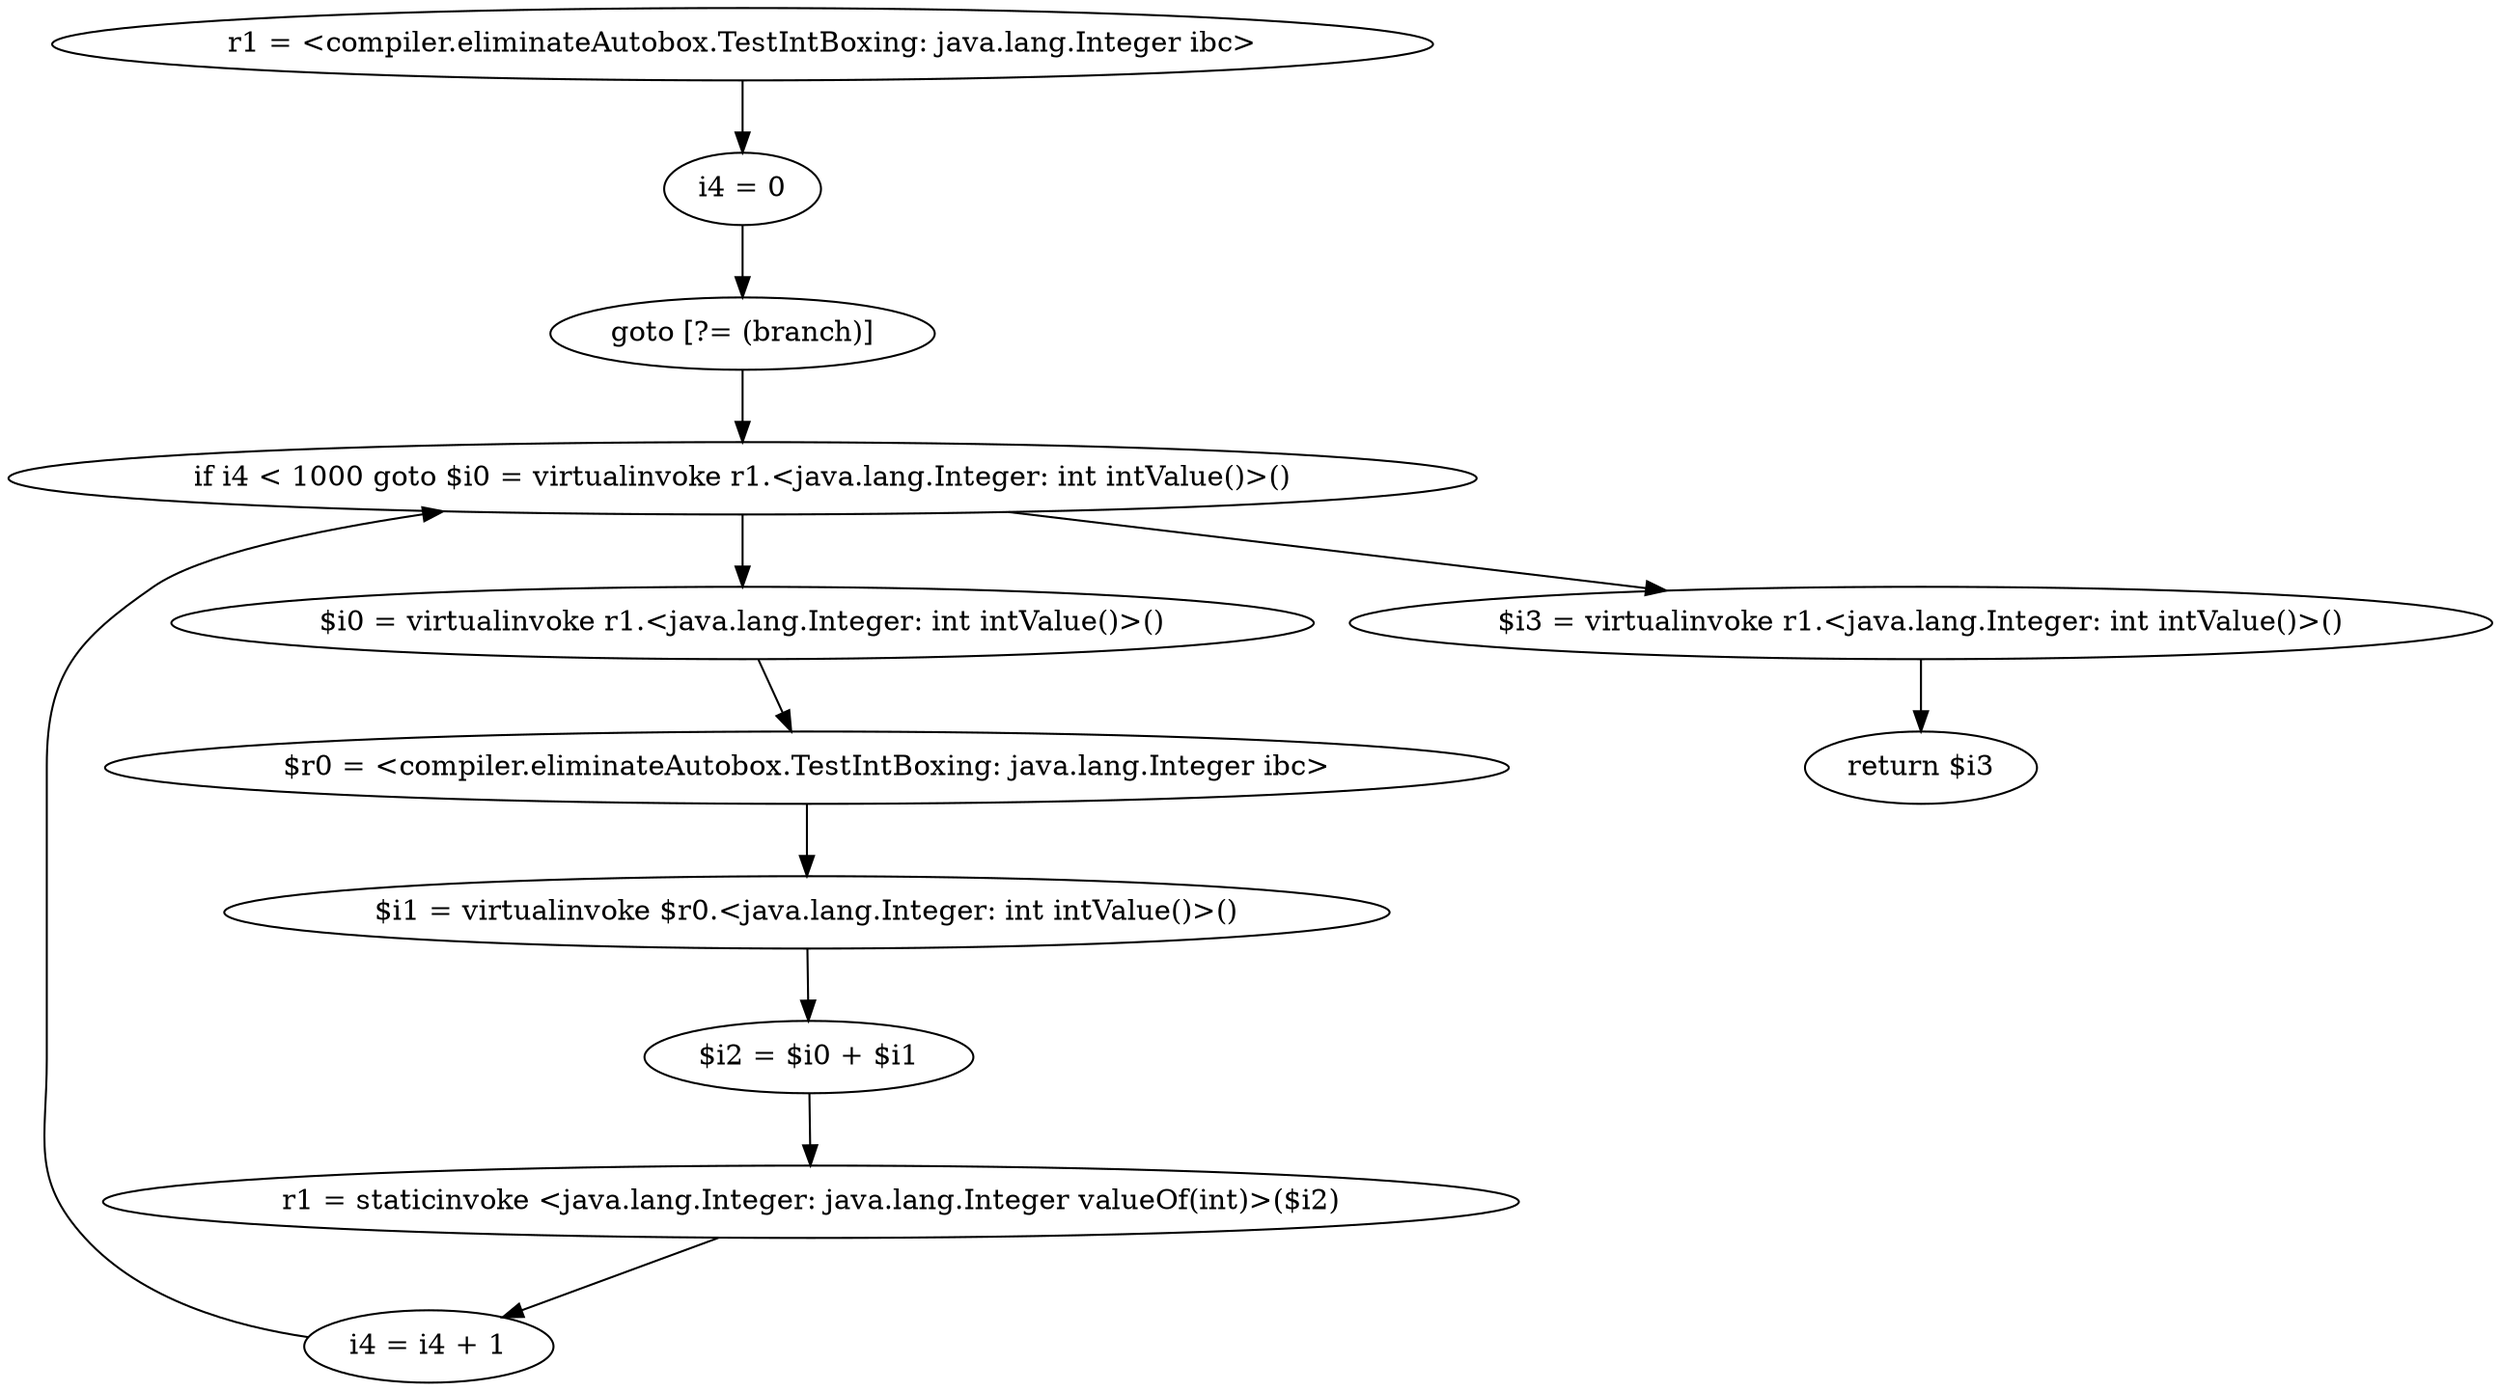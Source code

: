 digraph "unitGraph" {
    "r1 = <compiler.eliminateAutobox.TestIntBoxing: java.lang.Integer ibc>"
    "i4 = 0"
    "goto [?= (branch)]"
    "$i0 = virtualinvoke r1.<java.lang.Integer: int intValue()>()"
    "$r0 = <compiler.eliminateAutobox.TestIntBoxing: java.lang.Integer ibc>"
    "$i1 = virtualinvoke $r0.<java.lang.Integer: int intValue()>()"
    "$i2 = $i0 + $i1"
    "r1 = staticinvoke <java.lang.Integer: java.lang.Integer valueOf(int)>($i2)"
    "i4 = i4 + 1"
    "if i4 < 1000 goto $i0 = virtualinvoke r1.<java.lang.Integer: int intValue()>()"
    "$i3 = virtualinvoke r1.<java.lang.Integer: int intValue()>()"
    "return $i3"
    "r1 = <compiler.eliminateAutobox.TestIntBoxing: java.lang.Integer ibc>"->"i4 = 0";
    "i4 = 0"->"goto [?= (branch)]";
    "goto [?= (branch)]"->"if i4 < 1000 goto $i0 = virtualinvoke r1.<java.lang.Integer: int intValue()>()";
    "$i0 = virtualinvoke r1.<java.lang.Integer: int intValue()>()"->"$r0 = <compiler.eliminateAutobox.TestIntBoxing: java.lang.Integer ibc>";
    "$r0 = <compiler.eliminateAutobox.TestIntBoxing: java.lang.Integer ibc>"->"$i1 = virtualinvoke $r0.<java.lang.Integer: int intValue()>()";
    "$i1 = virtualinvoke $r0.<java.lang.Integer: int intValue()>()"->"$i2 = $i0 + $i1";
    "$i2 = $i0 + $i1"->"r1 = staticinvoke <java.lang.Integer: java.lang.Integer valueOf(int)>($i2)";
    "r1 = staticinvoke <java.lang.Integer: java.lang.Integer valueOf(int)>($i2)"->"i4 = i4 + 1";
    "i4 = i4 + 1"->"if i4 < 1000 goto $i0 = virtualinvoke r1.<java.lang.Integer: int intValue()>()";
    "if i4 < 1000 goto $i0 = virtualinvoke r1.<java.lang.Integer: int intValue()>()"->"$i3 = virtualinvoke r1.<java.lang.Integer: int intValue()>()";
    "if i4 < 1000 goto $i0 = virtualinvoke r1.<java.lang.Integer: int intValue()>()"->"$i0 = virtualinvoke r1.<java.lang.Integer: int intValue()>()";
    "$i3 = virtualinvoke r1.<java.lang.Integer: int intValue()>()"->"return $i3";
}
